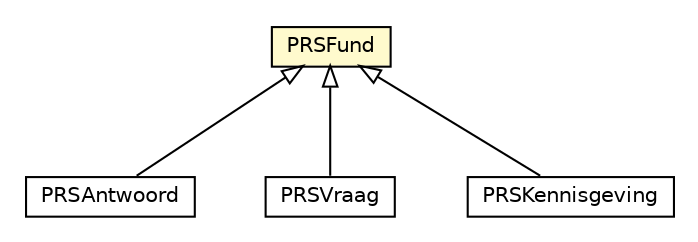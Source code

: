 #!/usr/local/bin/dot
#
# Class diagram 
# Generated by UMLGraph version R5_6-24-gf6e263 (http://www.umlgraph.org/)
#

digraph G {
	edge [fontname="Helvetica",fontsize=10,labelfontname="Helvetica",labelfontsize=10];
	node [fontname="Helvetica",fontsize=10,shape=plaintext];
	nodesep=0.25;
	ranksep=0.5;
	// nl.egem.stuf.sector.bg._0204.PRSAntwoord
	c148480 [label=<<table title="nl.egem.stuf.sector.bg._0204.PRSAntwoord" border="0" cellborder="1" cellspacing="0" cellpadding="2" port="p" href="./PRSAntwoord.html">
		<tr><td><table border="0" cellspacing="0" cellpadding="1">
<tr><td align="center" balign="center"> PRSAntwoord </td></tr>
		</table></td></tr>
		</table>>, URL="./PRSAntwoord.html", fontname="Helvetica", fontcolor="black", fontsize=10.0];
	// nl.egem.stuf.sector.bg._0204.PRSVraag
	c148519 [label=<<table title="nl.egem.stuf.sector.bg._0204.PRSVraag" border="0" cellborder="1" cellspacing="0" cellpadding="2" port="p" href="./PRSVraag.html">
		<tr><td><table border="0" cellspacing="0" cellpadding="1">
<tr><td align="center" balign="center"> PRSVraag </td></tr>
		</table></td></tr>
		</table>>, URL="./PRSVraag.html", fontname="Helvetica", fontcolor="black", fontsize=10.0];
	// nl.egem.stuf.sector.bg._0204.PRSKennisgeving
	c148545 [label=<<table title="nl.egem.stuf.sector.bg._0204.PRSKennisgeving" border="0" cellborder="1" cellspacing="0" cellpadding="2" port="p" href="./PRSKennisgeving.html">
		<tr><td><table border="0" cellspacing="0" cellpadding="1">
<tr><td align="center" balign="center"> PRSKennisgeving </td></tr>
		</table></td></tr>
		</table>>, URL="./PRSKennisgeving.html", fontname="Helvetica", fontcolor="black", fontsize=10.0];
	// nl.egem.stuf.sector.bg._0204.PRSFund
	c148653 [label=<<table title="nl.egem.stuf.sector.bg._0204.PRSFund" border="0" cellborder="1" cellspacing="0" cellpadding="2" port="p" bgcolor="lemonChiffon" href="./PRSFund.html">
		<tr><td><table border="0" cellspacing="0" cellpadding="1">
<tr><td align="center" balign="center"> PRSFund </td></tr>
		</table></td></tr>
		</table>>, URL="./PRSFund.html", fontname="Helvetica", fontcolor="black", fontsize=10.0];
	//nl.egem.stuf.sector.bg._0204.PRSAntwoord extends nl.egem.stuf.sector.bg._0204.PRSFund
	c148653:p -> c148480:p [dir=back,arrowtail=empty];
	//nl.egem.stuf.sector.bg._0204.PRSVraag extends nl.egem.stuf.sector.bg._0204.PRSFund
	c148653:p -> c148519:p [dir=back,arrowtail=empty];
	//nl.egem.stuf.sector.bg._0204.PRSKennisgeving extends nl.egem.stuf.sector.bg._0204.PRSFund
	c148653:p -> c148545:p [dir=back,arrowtail=empty];
}

